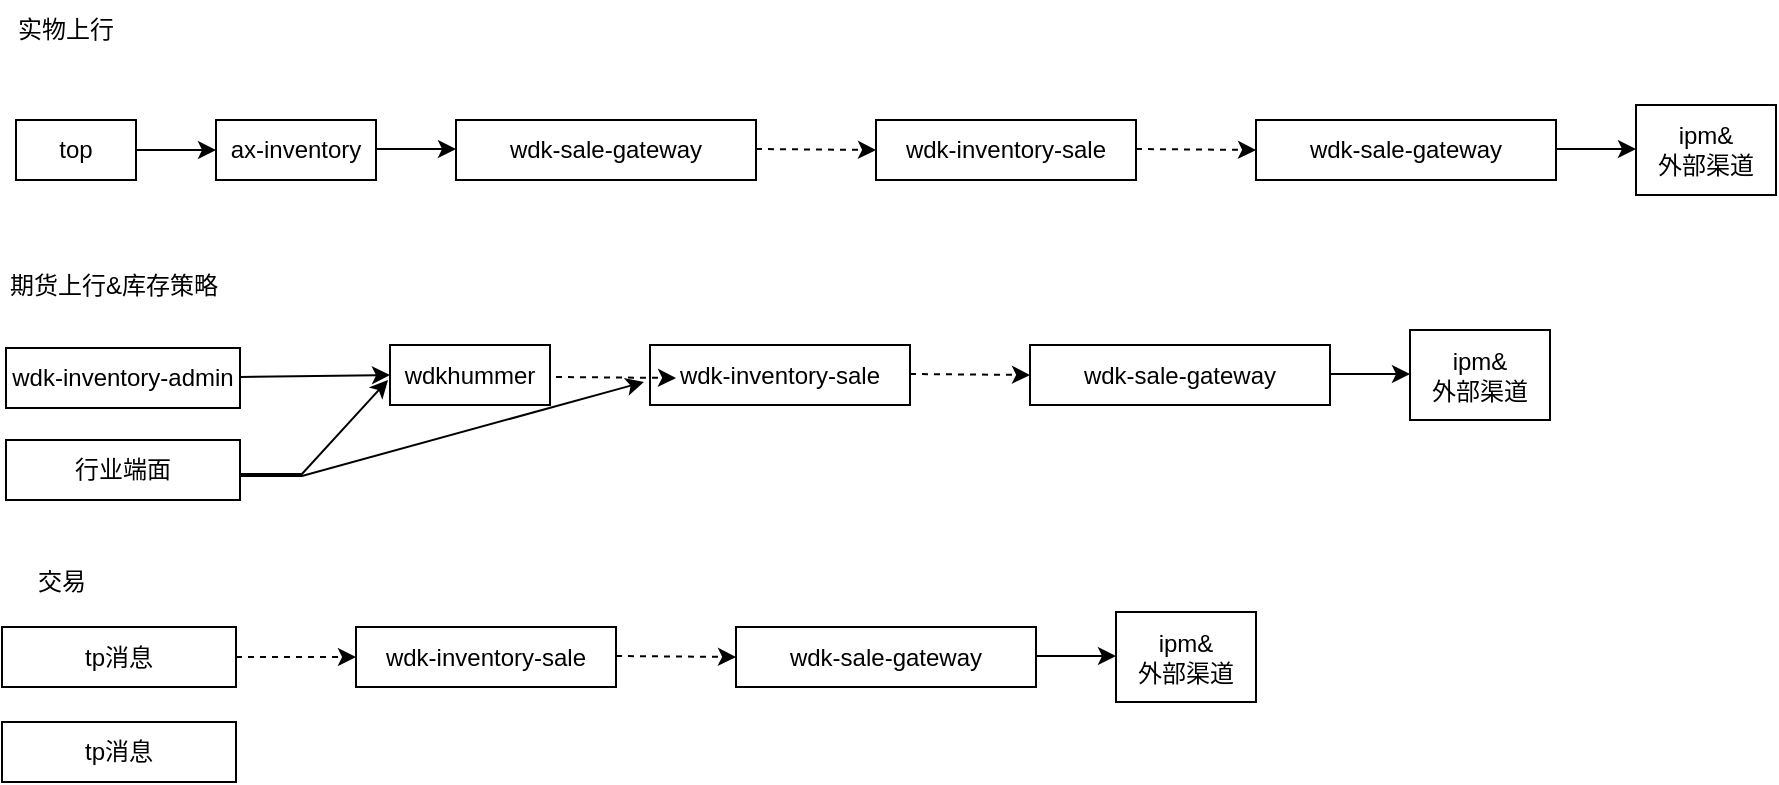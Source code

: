 <mxfile version="20.8.14" type="github">
  <diagram name="第 1 页" id="H-O3Er0-AyLIans3skgF">
    <mxGraphModel dx="1306" dy="868" grid="0" gridSize="10" guides="1" tooltips="1" connect="1" arrows="1" fold="1" page="1" pageScale="1" pageWidth="3300" pageHeight="4681" math="0" shadow="0">
      <root>
        <mxCell id="0" />
        <mxCell id="1" parent="0" />
        <mxCell id="4KJMAWHzA1AFU4U8NoBq-1" value="top" style="rounded=0;whiteSpace=wrap;html=1;" vertex="1" parent="1">
          <mxGeometry x="220" y="380" width="60" height="30" as="geometry" />
        </mxCell>
        <mxCell id="4KJMAWHzA1AFU4U8NoBq-2" value="ax-inventory" style="rounded=0;whiteSpace=wrap;html=1;" vertex="1" parent="1">
          <mxGeometry x="320" y="380" width="80" height="30" as="geometry" />
        </mxCell>
        <mxCell id="4KJMAWHzA1AFU4U8NoBq-3" value="wdk-sale-gateway" style="rounded=0;whiteSpace=wrap;html=1;" vertex="1" parent="1">
          <mxGeometry x="440" y="380" width="150" height="30" as="geometry" />
        </mxCell>
        <mxCell id="4KJMAWHzA1AFU4U8NoBq-4" value="wdk-inventory-sale" style="rounded=0;whiteSpace=wrap;html=1;" vertex="1" parent="1">
          <mxGeometry x="650" y="380" width="130" height="30" as="geometry" />
        </mxCell>
        <mxCell id="4KJMAWHzA1AFU4U8NoBq-5" value="wdk-sale-gateway" style="rounded=0;whiteSpace=wrap;html=1;" vertex="1" parent="1">
          <mxGeometry x="840" y="380" width="150" height="30" as="geometry" />
        </mxCell>
        <mxCell id="4KJMAWHzA1AFU4U8NoBq-6" value="" style="endArrow=classic;html=1;rounded=0;exitX=1;exitY=0.5;exitDx=0;exitDy=0;" edge="1" parent="1" source="4KJMAWHzA1AFU4U8NoBq-1">
          <mxGeometry width="50" height="50" relative="1" as="geometry">
            <mxPoint x="640" y="450" as="sourcePoint" />
            <mxPoint x="320" y="395" as="targetPoint" />
          </mxGeometry>
        </mxCell>
        <mxCell id="4KJMAWHzA1AFU4U8NoBq-7" value="" style="endArrow=classic;html=1;rounded=0;exitX=1;exitY=0.5;exitDx=0;exitDy=0;" edge="1" parent="1">
          <mxGeometry width="50" height="50" relative="1" as="geometry">
            <mxPoint x="400" y="394.5" as="sourcePoint" />
            <mxPoint x="440" y="394.5" as="targetPoint" />
          </mxGeometry>
        </mxCell>
        <mxCell id="4KJMAWHzA1AFU4U8NoBq-8" value="" style="endArrow=classic;html=1;rounded=0;exitX=1;exitY=0.5;exitDx=0;exitDy=0;entryX=0;entryY=0.5;entryDx=0;entryDy=0;dashed=1;" edge="1" parent="1" target="4KJMAWHzA1AFU4U8NoBq-4">
          <mxGeometry width="50" height="50" relative="1" as="geometry">
            <mxPoint x="590" y="394.5" as="sourcePoint" />
            <mxPoint x="630" y="394.5" as="targetPoint" />
          </mxGeometry>
        </mxCell>
        <mxCell id="4KJMAWHzA1AFU4U8NoBq-9" value="" style="endArrow=classic;html=1;rounded=0;exitX=1;exitY=0.5;exitDx=0;exitDy=0;entryX=0;entryY=0.5;entryDx=0;entryDy=0;dashed=1;" edge="1" parent="1">
          <mxGeometry width="50" height="50" relative="1" as="geometry">
            <mxPoint x="780" y="394.5" as="sourcePoint" />
            <mxPoint x="840" y="395" as="targetPoint" />
          </mxGeometry>
        </mxCell>
        <mxCell id="4KJMAWHzA1AFU4U8NoBq-11" value="ipm&amp;amp;&lt;br&gt;外部渠道" style="rounded=0;whiteSpace=wrap;html=1;" vertex="1" parent="1">
          <mxGeometry x="1030" y="372.5" width="70" height="45" as="geometry" />
        </mxCell>
        <mxCell id="4KJMAWHzA1AFU4U8NoBq-13" value="" style="endArrow=classic;html=1;rounded=0;exitX=1;exitY=0.5;exitDx=0;exitDy=0;" edge="1" parent="1">
          <mxGeometry width="50" height="50" relative="1" as="geometry">
            <mxPoint x="990" y="394.5" as="sourcePoint" />
            <mxPoint x="1030" y="394.5" as="targetPoint" />
          </mxGeometry>
        </mxCell>
        <mxCell id="4KJMAWHzA1AFU4U8NoBq-14" value="实物上行" style="text;html=1;strokeColor=none;fillColor=none;align=center;verticalAlign=middle;whiteSpace=wrap;rounded=0;" vertex="1" parent="1">
          <mxGeometry x="215" y="320" width="60" height="30" as="geometry" />
        </mxCell>
        <mxCell id="4KJMAWHzA1AFU4U8NoBq-15" value="期货上行&amp;amp;库存策略" style="text;html=1;strokeColor=none;fillColor=none;align=left;verticalAlign=middle;whiteSpace=wrap;rounded=0;" vertex="1" parent="1">
          <mxGeometry x="215" y="448" width="177" height="30" as="geometry" />
        </mxCell>
        <mxCell id="4KJMAWHzA1AFU4U8NoBq-16" value="wdk-inventory-admin" style="rounded=0;whiteSpace=wrap;html=1;" vertex="1" parent="1">
          <mxGeometry x="215" y="494" width="117" height="30" as="geometry" />
        </mxCell>
        <mxCell id="4KJMAWHzA1AFU4U8NoBq-19" value="wdk-inventory-sale" style="rounded=0;whiteSpace=wrap;html=1;" vertex="1" parent="1">
          <mxGeometry x="537" y="492.5" width="130" height="30" as="geometry" />
        </mxCell>
        <mxCell id="4KJMAWHzA1AFU4U8NoBq-20" value="wdk-sale-gateway" style="rounded=0;whiteSpace=wrap;html=1;" vertex="1" parent="1">
          <mxGeometry x="727" y="492.5" width="150" height="30" as="geometry" />
        </mxCell>
        <mxCell id="4KJMAWHzA1AFU4U8NoBq-23" value="" style="endArrow=classic;html=1;rounded=0;exitX=1;exitY=0.5;exitDx=0;exitDy=0;entryX=0;entryY=0.5;entryDx=0;entryDy=0;" edge="1" parent="1" target="4KJMAWHzA1AFU4U8NoBq-54">
          <mxGeometry width="50" height="50" relative="1" as="geometry">
            <mxPoint x="332" y="508.5" as="sourcePoint" />
            <mxPoint x="537" y="508" as="targetPoint" />
          </mxGeometry>
        </mxCell>
        <mxCell id="4KJMAWHzA1AFU4U8NoBq-24" value="" style="endArrow=classic;html=1;rounded=0;exitX=1;exitY=0.5;exitDx=0;exitDy=0;entryX=0;entryY=0.5;entryDx=0;entryDy=0;dashed=1;" edge="1" parent="1">
          <mxGeometry width="50" height="50" relative="1" as="geometry">
            <mxPoint x="667" y="507" as="sourcePoint" />
            <mxPoint x="727" y="507.5" as="targetPoint" />
          </mxGeometry>
        </mxCell>
        <mxCell id="4KJMAWHzA1AFU4U8NoBq-25" value="ipm&amp;amp;&lt;br&gt;外部渠道" style="rounded=0;whiteSpace=wrap;html=1;" vertex="1" parent="1">
          <mxGeometry x="917" y="485" width="70" height="45" as="geometry" />
        </mxCell>
        <mxCell id="4KJMAWHzA1AFU4U8NoBq-26" value="" style="endArrow=classic;html=1;rounded=0;exitX=1;exitY=0.5;exitDx=0;exitDy=0;" edge="1" parent="1">
          <mxGeometry width="50" height="50" relative="1" as="geometry">
            <mxPoint x="877" y="507" as="sourcePoint" />
            <mxPoint x="917" y="507" as="targetPoint" />
          </mxGeometry>
        </mxCell>
        <mxCell id="4KJMAWHzA1AFU4U8NoBq-27" value="交易" style="text;html=1;strokeColor=none;fillColor=none;align=center;verticalAlign=middle;whiteSpace=wrap;rounded=0;" vertex="1" parent="1">
          <mxGeometry x="213" y="596" width="60" height="30" as="geometry" />
        </mxCell>
        <mxCell id="4KJMAWHzA1AFU4U8NoBq-35" value="" style="edgeStyle=orthogonalEdgeStyle;rounded=0;orthogonalLoop=1;jettySize=auto;html=1;dashed=1;" edge="1" parent="1" source="4KJMAWHzA1AFU4U8NoBq-28" target="4KJMAWHzA1AFU4U8NoBq-29">
          <mxGeometry relative="1" as="geometry" />
        </mxCell>
        <mxCell id="4KJMAWHzA1AFU4U8NoBq-28" value="tp消息" style="rounded=0;whiteSpace=wrap;html=1;" vertex="1" parent="1">
          <mxGeometry x="213" y="633.5" width="117" height="30" as="geometry" />
        </mxCell>
        <mxCell id="4KJMAWHzA1AFU4U8NoBq-29" value="wdk-inventory-sale" style="rounded=0;whiteSpace=wrap;html=1;" vertex="1" parent="1">
          <mxGeometry x="390" y="633.5" width="130" height="30" as="geometry" />
        </mxCell>
        <mxCell id="4KJMAWHzA1AFU4U8NoBq-30" value="wdk-sale-gateway" style="rounded=0;whiteSpace=wrap;html=1;" vertex="1" parent="1">
          <mxGeometry x="580" y="633.5" width="150" height="30" as="geometry" />
        </mxCell>
        <mxCell id="4KJMAWHzA1AFU4U8NoBq-32" value="" style="endArrow=classic;html=1;rounded=0;exitX=1;exitY=0.5;exitDx=0;exitDy=0;entryX=0;entryY=0.5;entryDx=0;entryDy=0;dashed=1;" edge="1" parent="1">
          <mxGeometry width="50" height="50" relative="1" as="geometry">
            <mxPoint x="520" y="648" as="sourcePoint" />
            <mxPoint x="580" y="648.5" as="targetPoint" />
          </mxGeometry>
        </mxCell>
        <mxCell id="4KJMAWHzA1AFU4U8NoBq-33" value="ipm&amp;amp;&lt;br&gt;外部渠道" style="rounded=0;whiteSpace=wrap;html=1;" vertex="1" parent="1">
          <mxGeometry x="770" y="626" width="70" height="45" as="geometry" />
        </mxCell>
        <mxCell id="4KJMAWHzA1AFU4U8NoBq-34" value="" style="endArrow=classic;html=1;rounded=0;exitX=1;exitY=0.5;exitDx=0;exitDy=0;" edge="1" parent="1">
          <mxGeometry width="50" height="50" relative="1" as="geometry">
            <mxPoint x="730" y="648" as="sourcePoint" />
            <mxPoint x="770" y="648" as="targetPoint" />
          </mxGeometry>
        </mxCell>
        <mxCell id="4KJMAWHzA1AFU4U8NoBq-36" value="行业端面" style="rounded=0;whiteSpace=wrap;html=1;" vertex="1" parent="1">
          <mxGeometry x="215" y="540" width="117" height="30" as="geometry" />
        </mxCell>
        <mxCell id="4KJMAWHzA1AFU4U8NoBq-37" value="" style="endArrow=classic;html=1;rounded=0;exitX=1;exitY=0.5;exitDx=0;exitDy=0;" edge="1" parent="1">
          <mxGeometry width="50" height="50" relative="1" as="geometry">
            <mxPoint x="332" y="557" as="sourcePoint" />
            <mxPoint x="406" y="510" as="targetPoint" />
            <Array as="points">
              <mxPoint x="363" y="557" />
            </Array>
          </mxGeometry>
        </mxCell>
        <mxCell id="4KJMAWHzA1AFU4U8NoBq-38" value="tp消息" style="rounded=0;whiteSpace=wrap;html=1;" vertex="1" parent="1">
          <mxGeometry x="213" y="681" width="117" height="30" as="geometry" />
        </mxCell>
        <mxCell id="4KJMAWHzA1AFU4U8NoBq-54" value="wdkhummer" style="rounded=0;whiteSpace=wrap;html=1;" vertex="1" parent="1">
          <mxGeometry x="407" y="492.5" width="80" height="30" as="geometry" />
        </mxCell>
        <mxCell id="4KJMAWHzA1AFU4U8NoBq-55" value="" style="endArrow=classic;html=1;rounded=0;exitX=1;exitY=0.5;exitDx=0;exitDy=0;entryX=0;entryY=0.5;entryDx=0;entryDy=0;dashed=1;" edge="1" parent="1">
          <mxGeometry width="50" height="50" relative="1" as="geometry">
            <mxPoint x="490" y="508.5" as="sourcePoint" />
            <mxPoint x="550" y="509" as="targetPoint" />
          </mxGeometry>
        </mxCell>
        <mxCell id="4KJMAWHzA1AFU4U8NoBq-56" value="" style="endArrow=classic;html=1;rounded=0;exitX=1;exitY=0.5;exitDx=0;exitDy=0;" edge="1" parent="1">
          <mxGeometry width="50" height="50" relative="1" as="geometry">
            <mxPoint x="332" y="558" as="sourcePoint" />
            <mxPoint x="534" y="511" as="targetPoint" />
            <Array as="points">
              <mxPoint x="363" y="558" />
            </Array>
          </mxGeometry>
        </mxCell>
      </root>
    </mxGraphModel>
  </diagram>
</mxfile>
